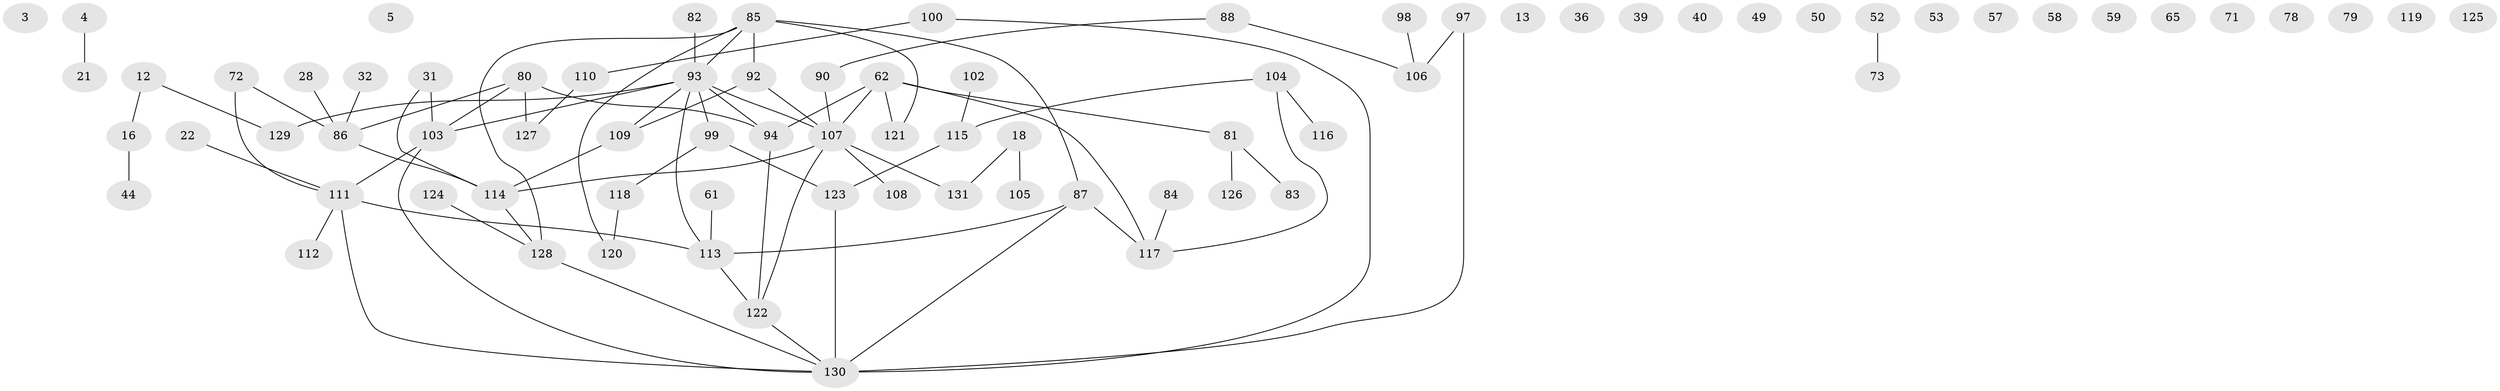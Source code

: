 // original degree distribution, {2: 0.2366412213740458, 3: 0.20610687022900764, 0: 0.13740458015267176, 1: 0.21374045801526717, 5: 0.07633587786259542, 4: 0.11450381679389313, 6: 0.007633587786259542, 7: 0.007633587786259542}
// Generated by graph-tools (version 1.1) at 2025/42/03/04/25 21:42:38]
// undirected, 78 vertices, 81 edges
graph export_dot {
graph [start="1"]
  node [color=gray90,style=filled];
  3;
  4;
  5;
  12 [super="+10"];
  13;
  16;
  18;
  21;
  22;
  28;
  31;
  32;
  36;
  39;
  40;
  44;
  49;
  50;
  52;
  53;
  57;
  58;
  59;
  61;
  62 [super="+42"];
  65;
  71;
  72;
  73;
  78;
  79;
  80 [super="+19+23+74"];
  81;
  82;
  83;
  84;
  85 [super="+14+41"];
  86 [super="+33"];
  87 [super="+76"];
  88;
  90;
  92;
  93 [super="+66+55"];
  94;
  97;
  98;
  99 [super="+1"];
  100;
  102;
  103 [super="+43"];
  104 [super="+75"];
  105;
  106;
  107 [super="+9+51+64+69+89+95"];
  108;
  109;
  110 [super="+67+63+54"];
  111;
  112;
  113 [super="+91+96"];
  114 [super="+47"];
  115 [super="+48"];
  116;
  117 [super="+6+15+38"];
  118 [super="+68+60"];
  119;
  120;
  121 [super="+2+77"];
  122 [super="+17+8+7"];
  123;
  124;
  125;
  126;
  127;
  128 [super="+35"];
  129;
  130 [super="+56+46+70+101"];
  131;
  4 -- 21;
  12 -- 16;
  12 -- 129;
  16 -- 44;
  18 -- 105;
  18 -- 131;
  22 -- 111;
  28 -- 86;
  31 -- 114;
  31 -- 103;
  32 -- 86;
  52 -- 73;
  61 -- 113;
  62 -- 81;
  62 -- 117;
  62 -- 121;
  62 -- 94;
  62 -- 107;
  72 -- 111;
  72 -- 86;
  80 -- 94;
  80 -- 127;
  80 -- 86;
  80 -- 103 [weight=2];
  81 -- 83;
  81 -- 126;
  82 -- 93;
  84 -- 117;
  85 -- 87 [weight=2];
  85 -- 121;
  85 -- 92;
  85 -- 120;
  85 -- 128;
  85 -- 93 [weight=2];
  86 -- 114;
  87 -- 113 [weight=2];
  87 -- 117;
  87 -- 130 [weight=3];
  88 -- 90;
  88 -- 106;
  90 -- 107;
  92 -- 107;
  92 -- 109;
  93 -- 129;
  93 -- 107 [weight=2];
  93 -- 113 [weight=2];
  93 -- 99;
  93 -- 109;
  93 -- 103;
  93 -- 94;
  94 -- 122;
  97 -- 106;
  97 -- 130;
  98 -- 106;
  99 -- 118;
  99 -- 123 [weight=2];
  100 -- 110;
  100 -- 130;
  102 -- 115;
  103 -- 111 [weight=2];
  103 -- 130;
  104 -- 115;
  104 -- 116;
  104 -- 117;
  107 -- 131;
  107 -- 108;
  107 -- 114;
  107 -- 122;
  109 -- 114;
  110 -- 127;
  111 -- 112;
  111 -- 113;
  111 -- 130;
  113 -- 122 [weight=2];
  114 -- 128;
  115 -- 123 [weight=2];
  118 -- 120;
  122 -- 130;
  123 -- 130;
  124 -- 128;
  128 -- 130 [weight=2];
}
